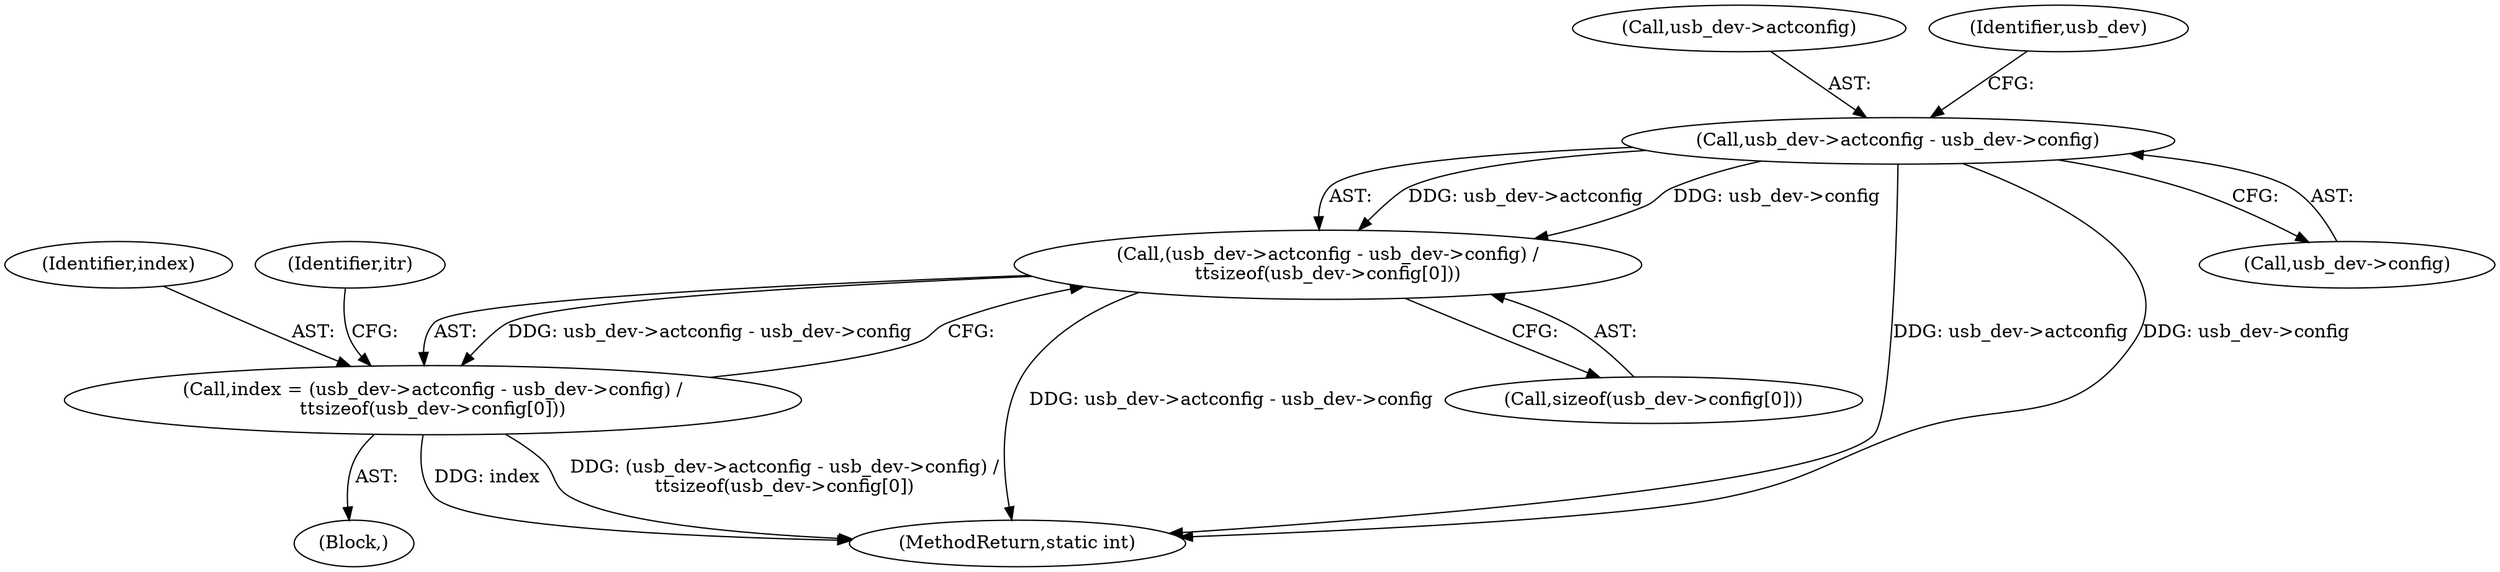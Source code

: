 digraph "0_linux_704620afc70cf47abb9d6a1a57f3825d2bca49cf_1@pointer" {
"1000141" [label="(Call,usb_dev->actconfig - usb_dev->config)"];
"1000140" [label="(Call,(usb_dev->actconfig - usb_dev->config) /\n\t\tsizeof(usb_dev->config[0]))"];
"1000138" [label="(Call,index = (usb_dev->actconfig - usb_dev->config) /\n\t\tsizeof(usb_dev->config[0]))"];
"1000381" [label="(MethodReturn,static int)"];
"1000139" [label="(Identifier,index)"];
"1000155" [label="(Identifier,itr)"];
"1000141" [label="(Call,usb_dev->actconfig - usb_dev->config)"];
"1000140" [label="(Call,(usb_dev->actconfig - usb_dev->config) /\n\t\tsizeof(usb_dev->config[0]))"];
"1000145" [label="(Call,usb_dev->config)"];
"1000105" [label="(Block,)"];
"1000142" [label="(Call,usb_dev->actconfig)"];
"1000151" [label="(Identifier,usb_dev)"];
"1000148" [label="(Call,sizeof(usb_dev->config[0]))"];
"1000138" [label="(Call,index = (usb_dev->actconfig - usb_dev->config) /\n\t\tsizeof(usb_dev->config[0]))"];
"1000141" -> "1000140"  [label="AST: "];
"1000141" -> "1000145"  [label="CFG: "];
"1000142" -> "1000141"  [label="AST: "];
"1000145" -> "1000141"  [label="AST: "];
"1000151" -> "1000141"  [label="CFG: "];
"1000141" -> "1000381"  [label="DDG: usb_dev->actconfig"];
"1000141" -> "1000381"  [label="DDG: usb_dev->config"];
"1000141" -> "1000140"  [label="DDG: usb_dev->actconfig"];
"1000141" -> "1000140"  [label="DDG: usb_dev->config"];
"1000140" -> "1000138"  [label="AST: "];
"1000140" -> "1000148"  [label="CFG: "];
"1000148" -> "1000140"  [label="AST: "];
"1000138" -> "1000140"  [label="CFG: "];
"1000140" -> "1000381"  [label="DDG: usb_dev->actconfig - usb_dev->config"];
"1000140" -> "1000138"  [label="DDG: usb_dev->actconfig - usb_dev->config"];
"1000138" -> "1000105"  [label="AST: "];
"1000139" -> "1000138"  [label="AST: "];
"1000155" -> "1000138"  [label="CFG: "];
"1000138" -> "1000381"  [label="DDG: index"];
"1000138" -> "1000381"  [label="DDG: (usb_dev->actconfig - usb_dev->config) /\n\t\tsizeof(usb_dev->config[0])"];
}
